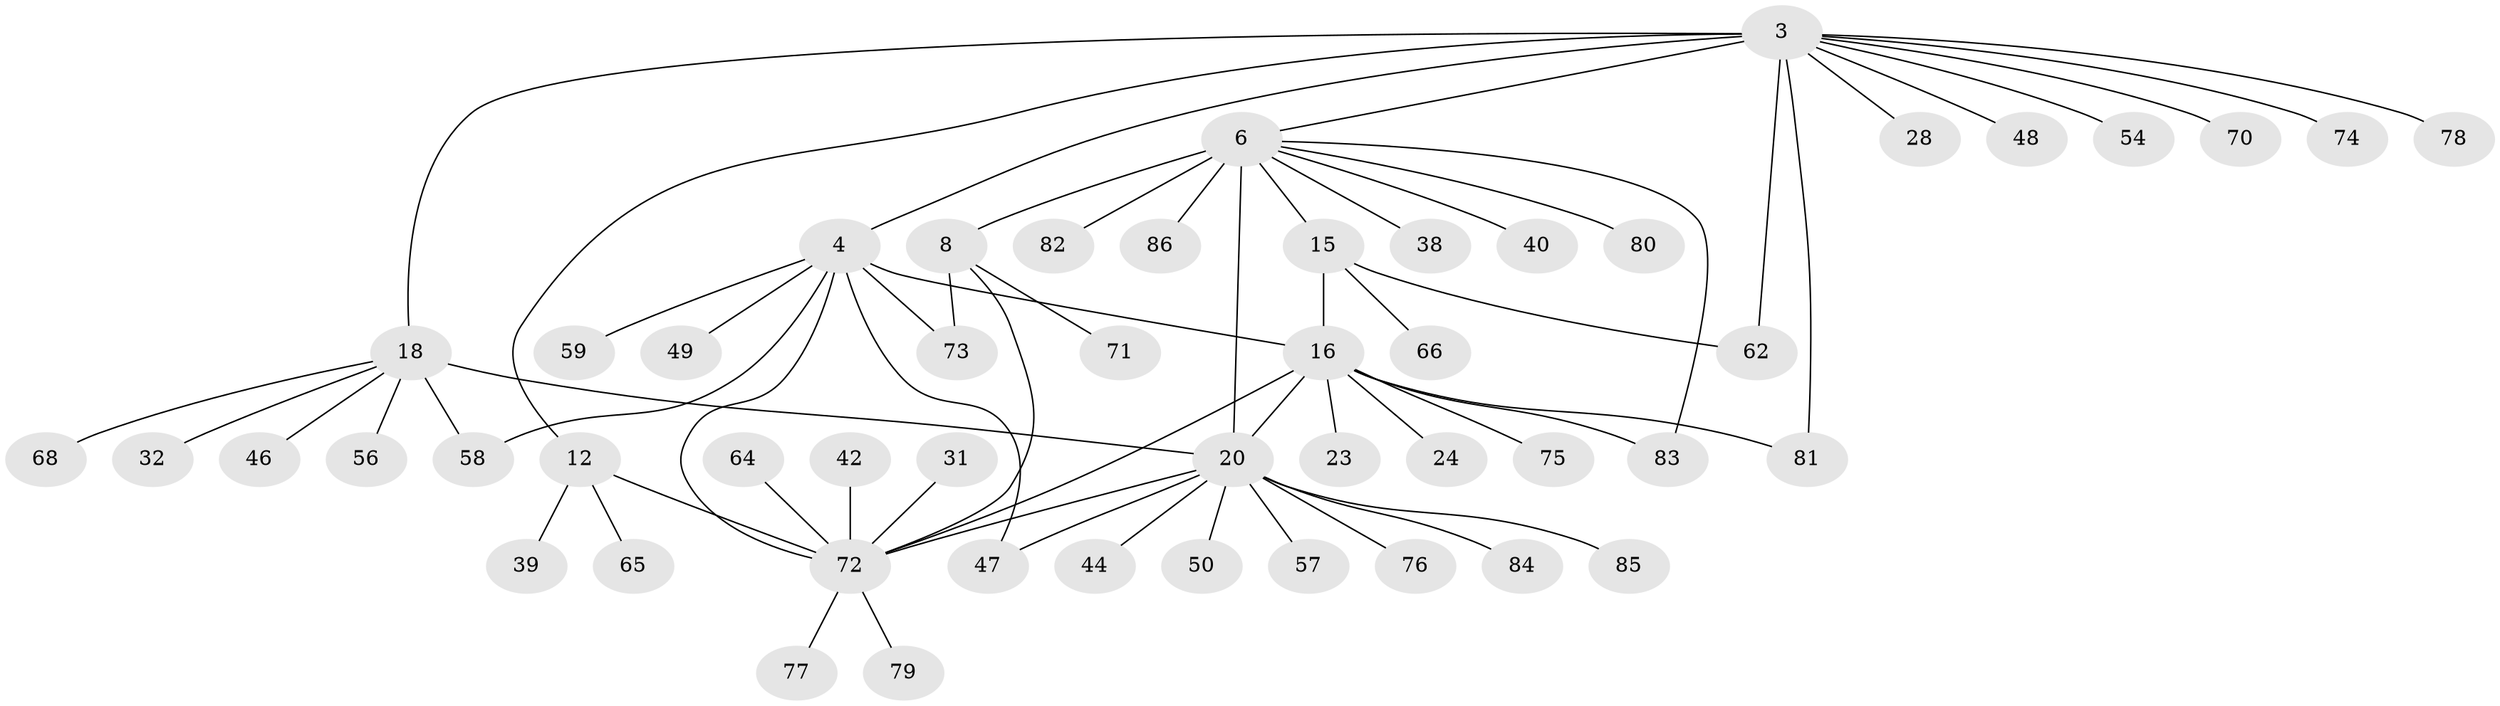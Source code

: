 // original degree distribution, {6: 0.03488372093023256, 8: 0.046511627906976744, 9: 0.03488372093023256, 7: 0.03488372093023256, 5: 0.05813953488372093, 4: 0.046511627906976744, 3: 0.05813953488372093, 2: 0.19767441860465115, 1: 0.4883720930232558}
// Generated by graph-tools (version 1.1) at 2025/58/03/04/25 21:58:41]
// undirected, 51 vertices, 63 edges
graph export_dot {
graph [start="1"]
  node [color=gray90,style=filled];
  3 [super="+2"];
  4 [super="+1"];
  6 [super="+5"];
  8 [super="+7"];
  12 [super="+9"];
  15 [super="+13"];
  16 [super="+14"];
  18 [super="+17"];
  20 [super="+19"];
  23;
  24;
  28;
  31;
  32;
  38;
  39;
  40;
  42;
  44;
  46;
  47;
  48;
  49;
  50;
  54;
  56;
  57;
  58;
  59;
  62;
  64;
  65;
  66;
  68 [super="+37+45"];
  70;
  71;
  72 [super="+41+60+11"];
  73 [super="+63"];
  74 [super="+61"];
  75 [super="+53"];
  76 [super="+51"];
  77 [super="+52"];
  78;
  79;
  80;
  81 [super="+29"];
  82;
  83 [super="+43"];
  84;
  85 [super="+69"];
  86 [super="+67"];
  3 -- 4 [weight=4];
  3 -- 6;
  3 -- 18;
  3 -- 62;
  3 -- 70;
  3 -- 12;
  3 -- 48;
  3 -- 54;
  3 -- 28;
  3 -- 78;
  3 -- 81;
  3 -- 74;
  4 -- 49;
  4 -- 58;
  4 -- 59;
  4 -- 16;
  4 -- 47;
  4 -- 73;
  4 -- 72;
  6 -- 8 [weight=4];
  6 -- 38;
  6 -- 80;
  6 -- 82;
  6 -- 40;
  6 -- 15;
  6 -- 20;
  6 -- 83;
  6 -- 86;
  8 -- 71;
  8 -- 73;
  8 -- 72 [weight=2];
  12 -- 39;
  12 -- 65;
  12 -- 72 [weight=4];
  15 -- 16 [weight=4];
  15 -- 62;
  15 -- 66;
  16 -- 23;
  16 -- 24;
  16 -- 20;
  16 -- 83;
  16 -- 81;
  16 -- 75;
  16 -- 72;
  18 -- 20 [weight=4];
  18 -- 58;
  18 -- 32;
  18 -- 56;
  18 -- 46;
  18 -- 68;
  20 -- 47;
  20 -- 44;
  20 -- 50;
  20 -- 84;
  20 -- 57;
  20 -- 76;
  20 -- 72 [weight=2];
  20 -- 85;
  31 -- 72;
  42 -- 72;
  64 -- 72;
  72 -- 77;
  72 -- 79;
}
